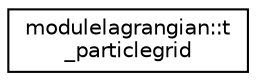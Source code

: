 digraph "Graphical Class Hierarchy"
{
 // LATEX_PDF_SIZE
  edge [fontname="Helvetica",fontsize="10",labelfontname="Helvetica",labelfontsize="10"];
  node [fontname="Helvetica",fontsize="10",shape=record];
  rankdir="LR";
  Node0 [label="modulelagrangian::t\l_particlegrid",height=0.2,width=0.4,color="black", fillcolor="white", style="filled",URL="$structmodulelagrangian_1_1t__particlegrid.html",tooltip=" "];
}
